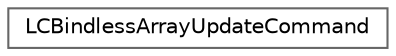 digraph "类继承关系图"
{
 // LATEX_PDF_SIZE
  bgcolor="transparent";
  edge [fontname=Helvetica,fontsize=10,labelfontname=Helvetica,labelfontsize=10];
  node [fontname=Helvetica,fontsize=10,shape=box,height=0.2,width=0.4];
  rankdir="LR";
  Node0 [id="Node000000",label="LCBindlessArrayUpdateCommand",height=0.2,width=0.4,color="grey40", fillcolor="white", style="filled",URL="$struct_l_c_bindless_array_update_command.html",tooltip=" "];
}
